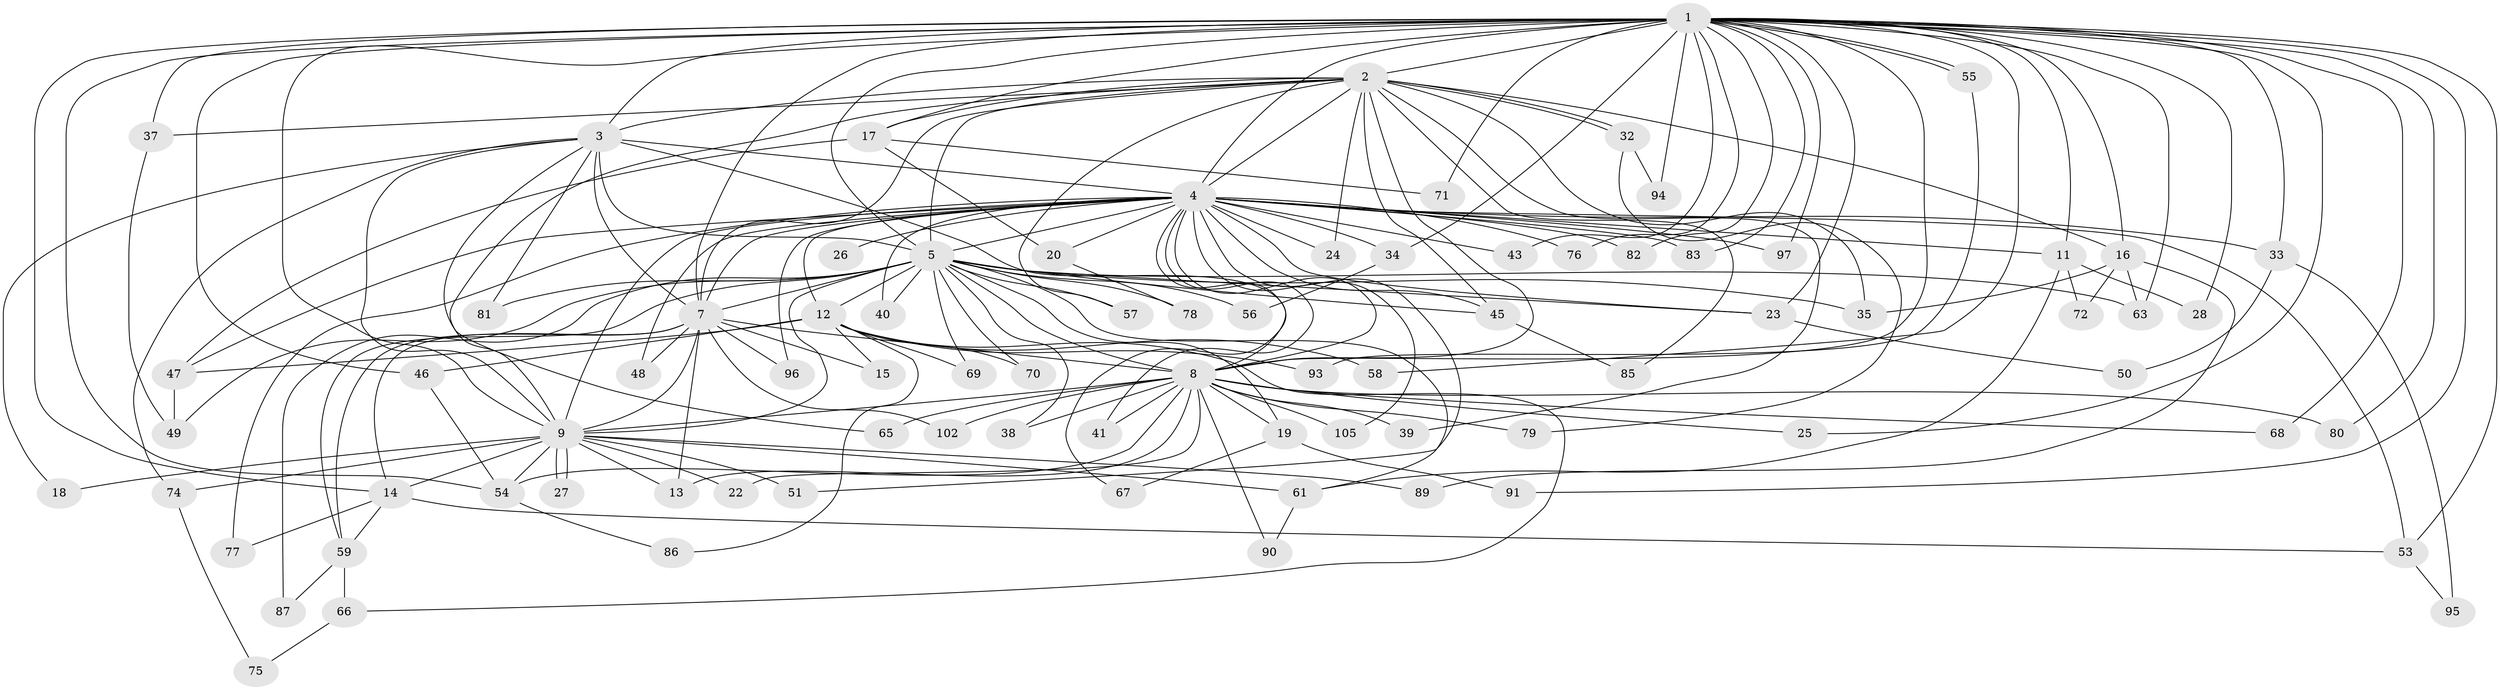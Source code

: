 // Generated by graph-tools (version 1.1) at 2025/51/02/27/25 19:51:50]
// undirected, 82 vertices, 188 edges
graph export_dot {
graph [start="1"]
  node [color=gray90,style=filled];
  1 [super="+10"];
  2 [super="+52"];
  3;
  4 [super="+6"];
  5 [super="+98"];
  7 [super="+21"];
  8 [super="+29"];
  9 [super="+36"];
  11 [super="+88"];
  12 [super="+64"];
  13;
  14 [super="+31"];
  15;
  16 [super="+30"];
  17;
  18;
  19 [super="+42"];
  20;
  22;
  23 [super="+44"];
  24;
  25;
  26;
  27;
  28;
  32;
  33;
  34 [super="+104"];
  35 [super="+60"];
  37;
  38;
  39;
  40;
  41;
  43;
  45 [super="+103"];
  46 [super="+101"];
  47;
  48;
  49 [super="+92"];
  50;
  51;
  53 [super="+73"];
  54 [super="+84"];
  55;
  56;
  57;
  58;
  59 [super="+62"];
  61;
  63 [super="+100"];
  65;
  66;
  67;
  68;
  69;
  70;
  71;
  72;
  74;
  75;
  76;
  77;
  78;
  79;
  80;
  81;
  82 [super="+99"];
  83;
  85;
  86;
  87;
  89;
  90;
  91;
  93;
  94;
  95;
  96;
  97;
  102;
  105;
  1 -- 2 [weight=2];
  1 -- 3 [weight=2];
  1 -- 4 [weight=4];
  1 -- 5 [weight=2];
  1 -- 7 [weight=2];
  1 -- 8 [weight=2];
  1 -- 9 [weight=2];
  1 -- 11;
  1 -- 14;
  1 -- 16 [weight=2];
  1 -- 17;
  1 -- 25;
  1 -- 28;
  1 -- 33;
  1 -- 34;
  1 -- 37;
  1 -- 43;
  1 -- 46;
  1 -- 55;
  1 -- 55;
  1 -- 58;
  1 -- 63;
  1 -- 68;
  1 -- 71;
  1 -- 76;
  1 -- 80;
  1 -- 82;
  1 -- 83;
  1 -- 91;
  1 -- 94;
  1 -- 97;
  1 -- 23;
  1 -- 53;
  1 -- 54;
  2 -- 3;
  2 -- 4 [weight=2];
  2 -- 5;
  2 -- 7;
  2 -- 8 [weight=2];
  2 -- 9;
  2 -- 16;
  2 -- 17;
  2 -- 24;
  2 -- 32;
  2 -- 32;
  2 -- 35;
  2 -- 37;
  2 -- 39;
  2 -- 45;
  2 -- 57;
  2 -- 85;
  3 -- 4 [weight=2];
  3 -- 5;
  3 -- 7;
  3 -- 8;
  3 -- 9;
  3 -- 18;
  3 -- 65;
  3 -- 74;
  3 -- 81;
  4 -- 5 [weight=2];
  4 -- 7 [weight=2];
  4 -- 8 [weight=2];
  4 -- 9 [weight=2];
  4 -- 12;
  4 -- 20;
  4 -- 26 [weight=2];
  4 -- 43;
  4 -- 45;
  4 -- 48;
  4 -- 53;
  4 -- 77;
  4 -- 82 [weight=2];
  4 -- 83;
  4 -- 67;
  4 -- 11;
  4 -- 76;
  4 -- 23;
  4 -- 24;
  4 -- 96;
  4 -- 33;
  4 -- 34 [weight=2];
  4 -- 97;
  4 -- 40;
  4 -- 41;
  4 -- 105;
  4 -- 47;
  4 -- 51;
  5 -- 7 [weight=2];
  5 -- 8;
  5 -- 9;
  5 -- 12;
  5 -- 19 [weight=2];
  5 -- 23;
  5 -- 38;
  5 -- 40;
  5 -- 49;
  5 -- 56;
  5 -- 57;
  5 -- 61;
  5 -- 63;
  5 -- 69;
  5 -- 70;
  5 -- 78;
  5 -- 81;
  5 -- 87;
  5 -- 35;
  5 -- 45;
  5 -- 59;
  7 -- 8 [weight=2];
  7 -- 9;
  7 -- 13;
  7 -- 15;
  7 -- 48;
  7 -- 59;
  7 -- 96;
  7 -- 102;
  7 -- 14;
  8 -- 9;
  8 -- 13;
  8 -- 19;
  8 -- 22;
  8 -- 25;
  8 -- 38;
  8 -- 39;
  8 -- 41;
  8 -- 54;
  8 -- 65;
  8 -- 68;
  8 -- 79;
  8 -- 80;
  8 -- 90;
  8 -- 102;
  8 -- 105;
  9 -- 14;
  9 -- 18;
  9 -- 22;
  9 -- 27;
  9 -- 27;
  9 -- 51;
  9 -- 54;
  9 -- 61;
  9 -- 74;
  9 -- 89;
  9 -- 13;
  11 -- 28;
  11 -- 72;
  11 -- 61;
  12 -- 15;
  12 -- 46;
  12 -- 58;
  12 -- 66;
  12 -- 93;
  12 -- 69;
  12 -- 86;
  12 -- 70;
  12 -- 47;
  14 -- 59;
  14 -- 77;
  14 -- 53;
  16 -- 89;
  16 -- 35;
  16 -- 72;
  16 -- 63;
  17 -- 20;
  17 -- 47;
  17 -- 71;
  19 -- 67;
  19 -- 91;
  20 -- 78;
  23 -- 50;
  32 -- 79;
  32 -- 94;
  33 -- 50;
  33 -- 95;
  34 -- 56;
  37 -- 49;
  45 -- 85;
  46 -- 54;
  47 -- 49;
  53 -- 95;
  54 -- 86;
  55 -- 93;
  59 -- 66;
  59 -- 87;
  61 -- 90;
  66 -- 75;
  74 -- 75;
}
